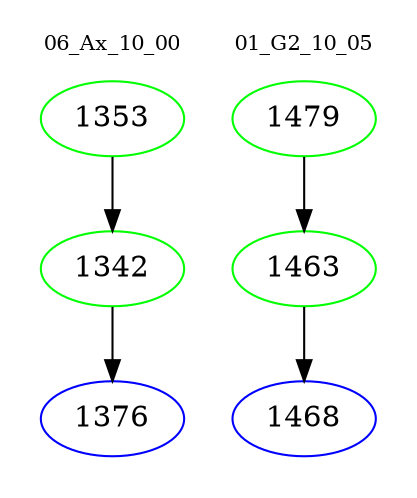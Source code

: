 digraph{
subgraph cluster_0 {
color = white
label = "06_Ax_10_00";
fontsize=10;
T0_1353 [label="1353", color="green"]
T0_1353 -> T0_1342 [color="black"]
T0_1342 [label="1342", color="green"]
T0_1342 -> T0_1376 [color="black"]
T0_1376 [label="1376", color="blue"]
}
subgraph cluster_1 {
color = white
label = "01_G2_10_05";
fontsize=10;
T1_1479 [label="1479", color="green"]
T1_1479 -> T1_1463 [color="black"]
T1_1463 [label="1463", color="green"]
T1_1463 -> T1_1468 [color="black"]
T1_1468 [label="1468", color="blue"]
}
}

